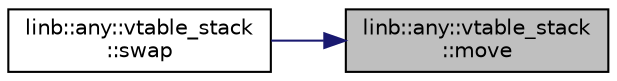digraph "linb::any::vtable_stack::move"
{
 // LATEX_PDF_SIZE
  edge [fontname="Helvetica",fontsize="10",labelfontname="Helvetica",labelfontsize="10"];
  node [fontname="Helvetica",fontsize="10",shape=record];
  rankdir="RL";
  Node1 [label="linb::any::vtable_stack\l::move",height=0.2,width=0.4,color="black", fillcolor="grey75", style="filled", fontcolor="black",tooltip=" "];
  Node1 -> Node2 [dir="back",color="midnightblue",fontsize="10",style="solid",fontname="Helvetica"];
  Node2 [label="linb::any::vtable_stack\l::swap",height=0.2,width=0.4,color="black", fillcolor="white", style="filled",URL="$structlinb_1_1any_1_1vtable__stack.html#ad17b49112340a5d57e8f2ec6774bd85c",tooltip=" "];
}
